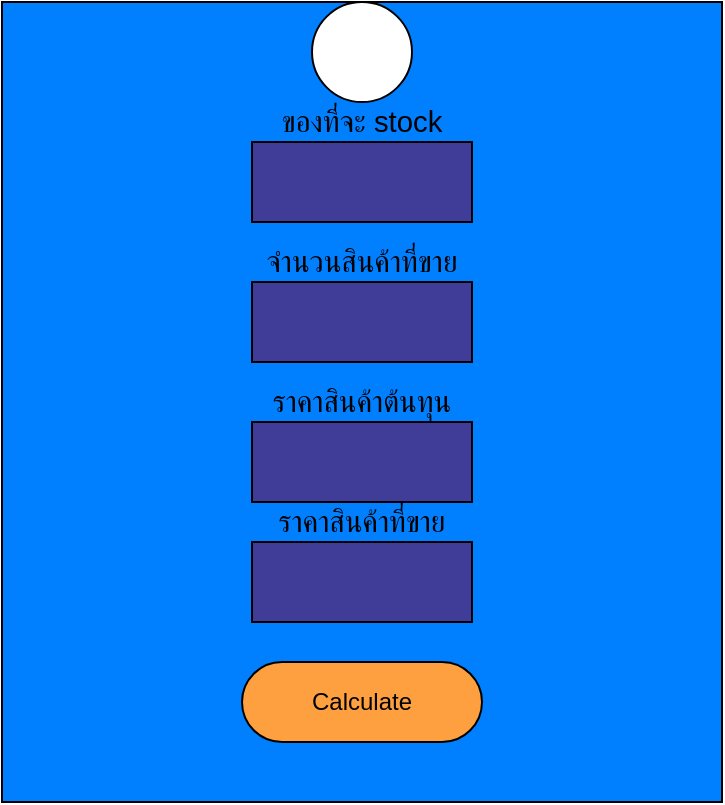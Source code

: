 <mxfile version="15.6.1" type="github"><diagram id="xE92BOziDg-dwzG75mQk" name="Page-1"><mxGraphModel dx="612" dy="402" grid="1" gridSize="10" guides="1" tooltips="1" connect="1" arrows="1" fold="1" page="1" pageScale="1" pageWidth="850" pageHeight="1100" math="0" shadow="0"><root><mxCell id="0"/><mxCell id="1" parent="0"/><mxCell id="IHcfMoh4JgweVDUSAH4X-1" value="" style="rounded=0;whiteSpace=wrap;html=1;fillColor=#007FFF;" vertex="1" parent="1"><mxGeometry x="200" y="30" width="360" height="400" as="geometry"/></mxCell><mxCell id="IHcfMoh4JgweVDUSAH4X-2" value="" style="rounded=1;whiteSpace=wrap;html=1;arcSize=0;fillColor=#403D99;" vertex="1" parent="1"><mxGeometry x="325" y="100" width="110" height="40" as="geometry"/></mxCell><mxCell id="IHcfMoh4JgweVDUSAH4X-3" value="" style="rounded=1;whiteSpace=wrap;html=1;arcSize=0;fillColor=#403D99;" vertex="1" parent="1"><mxGeometry x="325" y="170" width="110" height="40" as="geometry"/></mxCell><mxCell id="IHcfMoh4JgweVDUSAH4X-4" value="" style="rounded=1;whiteSpace=wrap;html=1;arcSize=0;fillColor=#403D99;" vertex="1" parent="1"><mxGeometry x="325" y="240" width="110" height="40" as="geometry"/></mxCell><mxCell id="IHcfMoh4JgweVDUSAH4X-5" value="" style="rounded=1;whiteSpace=wrap;html=1;arcSize=0;fillColor=#403D99;" vertex="1" parent="1"><mxGeometry x="325" y="300" width="110" height="40" as="geometry"/></mxCell><mxCell id="IHcfMoh4JgweVDUSAH4X-6" value="" style="rounded=1;whiteSpace=wrap;html=1;arcSize=50;fillColor=#FFA040;" vertex="1" parent="1"><mxGeometry x="320" y="360" width="120" height="40" as="geometry"/></mxCell><mxCell id="IHcfMoh4JgweVDUSAH4X-7" value="" style="ellipse;whiteSpace=wrap;html=1;aspect=fixed;" vertex="1" parent="1"><mxGeometry x="355" y="30" width="50" height="50" as="geometry"/></mxCell><mxCell id="IHcfMoh4JgweVDUSAH4X-8" value="&lt;span id=&quot;docs-internal-guid-00cefe0e-7fff-9f89-68ff-d8086bf7aacb&quot;&gt;&lt;span style=&quot;font-size: 11pt ; font-family: &amp;#34;arial&amp;#34; ; background-color: transparent ; vertical-align: baseline&quot;&gt;ของที่จะ stock&lt;/span&gt;&lt;/span&gt;" style="text;html=1;strokeColor=none;fillColor=none;align=center;verticalAlign=middle;whiteSpace=wrap;rounded=0;" vertex="1" parent="1"><mxGeometry x="330" y="80" width="100" height="20" as="geometry"/></mxCell><mxCell id="IHcfMoh4JgweVDUSAH4X-9" value="&#10;&#10;&lt;b style=&quot;font-weight: normal&quot; id=&quot;docs-internal-guid-ca5fc579-7fff-4a4c-e469-c92d0c38cde0&quot;&gt;&lt;span style=&quot;font-size: 11pt; font-family: arial; color: rgb(0, 0, 0); background-color: transparent; font-weight: 400; font-style: normal; font-variant: normal; text-decoration: none; vertical-align: baseline;&quot;&gt;จำนวนสินค้าที่ขาย&lt;/span&gt;&lt;/b&gt;&#10;&#10;" style="text;html=1;strokeColor=none;fillColor=none;align=center;verticalAlign=middle;whiteSpace=wrap;rounded=0;" vertex="1" parent="1"><mxGeometry x="320" y="150" width="120" height="20" as="geometry"/></mxCell><mxCell id="IHcfMoh4JgweVDUSAH4X-10" value="&#10;&#10;&lt;b style=&quot;font-weight: normal&quot; id=&quot;docs-internal-guid-25b6254c-7fff-7f5e-d974-3c90029d26c1&quot;&gt;&lt;span style=&quot;font-size: 11pt; font-family: arial; color: rgb(0, 0, 0); background-color: transparent; font-weight: 400; font-style: normal; font-variant: normal; text-decoration: none; vertical-align: baseline;&quot;&gt;ราคาสินค้าต้นทุน&lt;/span&gt;&lt;/b&gt;&#10;&#10;" style="text;html=1;strokeColor=none;fillColor=none;align=center;verticalAlign=middle;whiteSpace=wrap;rounded=0;" vertex="1" parent="1"><mxGeometry x="320" y="220" width="120" height="20" as="geometry"/></mxCell><mxCell id="IHcfMoh4JgweVDUSAH4X-11" value="&#10;&#10;&lt;b style=&quot;font-weight: normal&quot; id=&quot;docs-internal-guid-76800ddc-7fff-8a58-8bf8-78900da54b07&quot;&gt;&lt;span style=&quot;font-size: 11pt; font-family: arial; color: rgb(0, 0, 0); background-color: transparent; font-weight: 400; font-style: normal; font-variant: normal; text-decoration: none; vertical-align: baseline;&quot;&gt;ราคาสินค้าที่ขาย&lt;/span&gt;&lt;/b&gt;&#10;&#10;" style="text;html=1;strokeColor=none;fillColor=none;align=center;verticalAlign=middle;whiteSpace=wrap;rounded=0;" vertex="1" parent="1"><mxGeometry x="320" y="280" width="120" height="20" as="geometry"/></mxCell><mxCell id="IHcfMoh4JgweVDUSAH4X-12" value="Calculate" style="text;html=1;strokeColor=none;fillColor=none;align=center;verticalAlign=middle;whiteSpace=wrap;rounded=0;" vertex="1" parent="1"><mxGeometry x="320" y="370" width="120" height="20" as="geometry"/></mxCell></root></mxGraphModel></diagram></mxfile>
